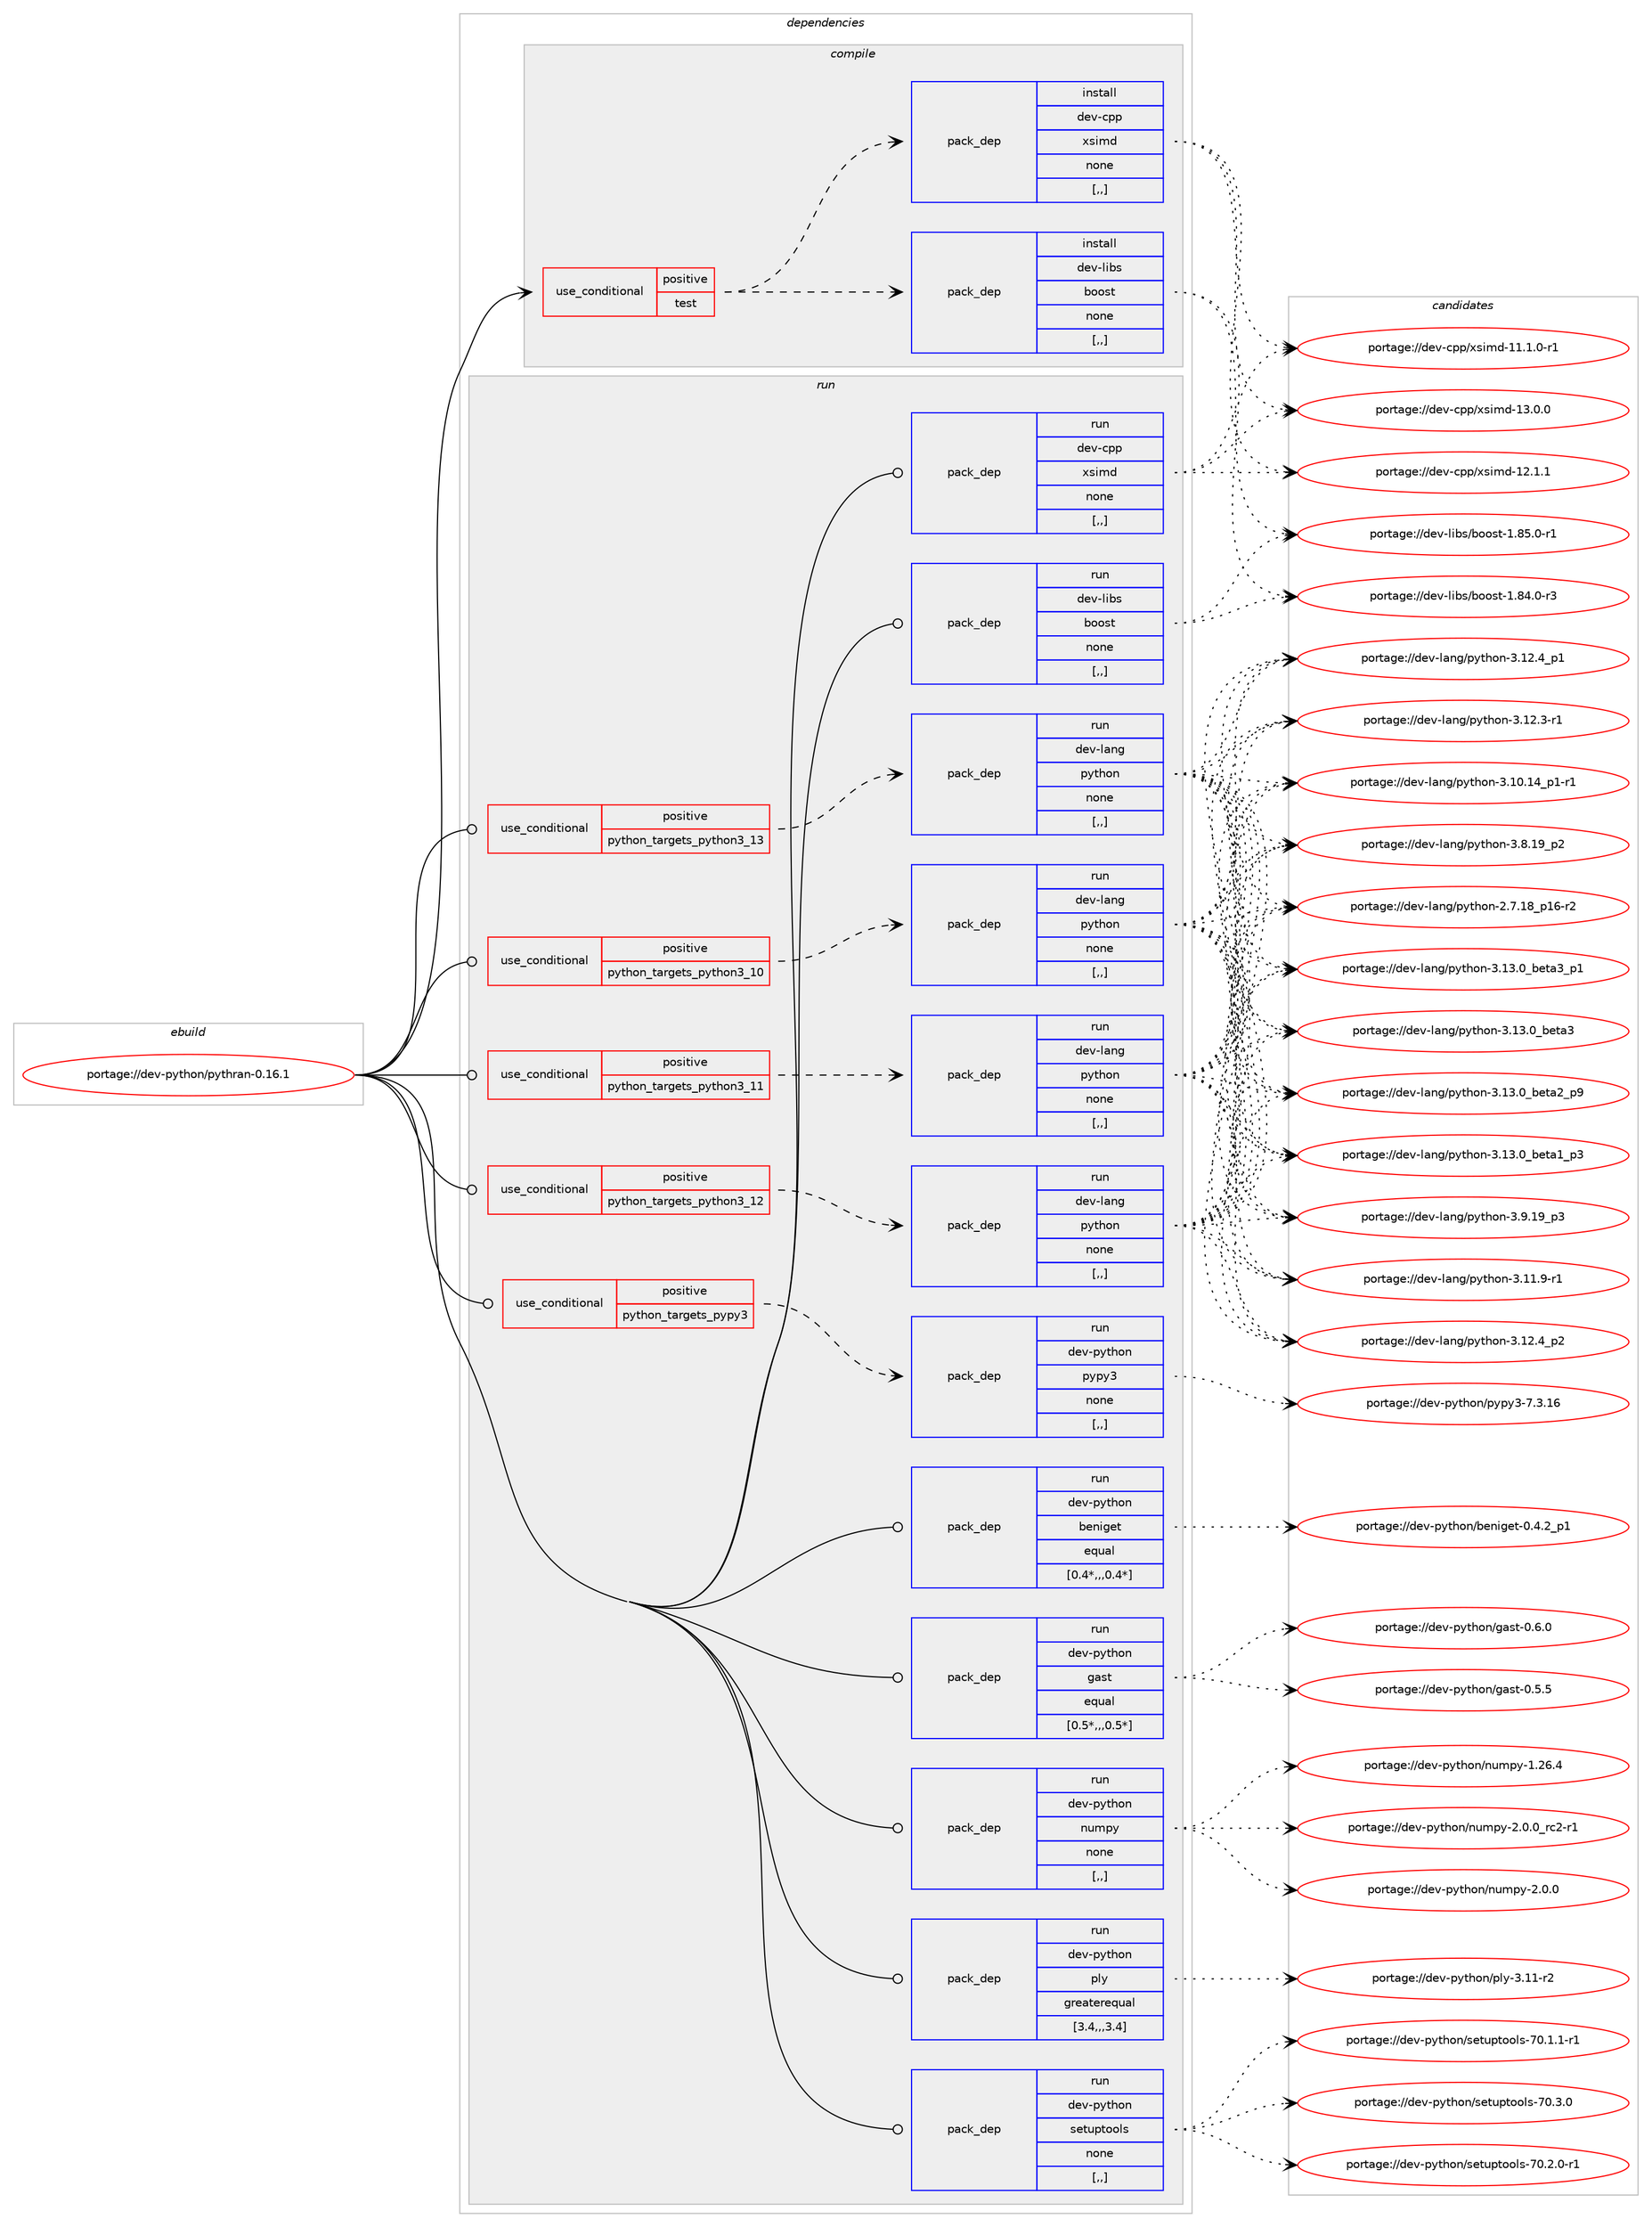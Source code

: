 digraph prolog {

# *************
# Graph options
# *************

newrank=true;
concentrate=true;
compound=true;
graph [rankdir=LR,fontname=Helvetica,fontsize=10,ranksep=1.5];#, ranksep=2.5, nodesep=0.2];
edge  [arrowhead=vee];
node  [fontname=Helvetica,fontsize=10];

# **********
# The ebuild
# **********

subgraph cluster_leftcol {
color=gray;
rank=same;
label=<<i>ebuild</i>>;
id [label="portage://dev-python/pythran-0.16.1", color=red, width=4, href="../dev-python/pythran-0.16.1.svg"];
}

# ****************
# The dependencies
# ****************

subgraph cluster_midcol {
color=gray;
label=<<i>dependencies</i>>;
subgraph cluster_compile {
fillcolor="#eeeeee";
style=filled;
label=<<i>compile</i>>;
subgraph cond38110 {
dependency159500 [label=<<TABLE BORDER="0" CELLBORDER="1" CELLSPACING="0" CELLPADDING="4"><TR><TD ROWSPAN="3" CELLPADDING="10">use_conditional</TD></TR><TR><TD>positive</TD></TR><TR><TD>test</TD></TR></TABLE>>, shape=none, color=red];
subgraph pack120131 {
dependency159501 [label=<<TABLE BORDER="0" CELLBORDER="1" CELLSPACING="0" CELLPADDING="4" WIDTH="220"><TR><TD ROWSPAN="6" CELLPADDING="30">pack_dep</TD></TR><TR><TD WIDTH="110">install</TD></TR><TR><TD>dev-libs</TD></TR><TR><TD>boost</TD></TR><TR><TD>none</TD></TR><TR><TD>[,,]</TD></TR></TABLE>>, shape=none, color=blue];
}
dependency159500:e -> dependency159501:w [weight=20,style="dashed",arrowhead="vee"];
subgraph pack120132 {
dependency159502 [label=<<TABLE BORDER="0" CELLBORDER="1" CELLSPACING="0" CELLPADDING="4" WIDTH="220"><TR><TD ROWSPAN="6" CELLPADDING="30">pack_dep</TD></TR><TR><TD WIDTH="110">install</TD></TR><TR><TD>dev-cpp</TD></TR><TR><TD>xsimd</TD></TR><TR><TD>none</TD></TR><TR><TD>[,,]</TD></TR></TABLE>>, shape=none, color=blue];
}
dependency159500:e -> dependency159502:w [weight=20,style="dashed",arrowhead="vee"];
}
id:e -> dependency159500:w [weight=20,style="solid",arrowhead="vee"];
}
subgraph cluster_compileandrun {
fillcolor="#eeeeee";
style=filled;
label=<<i>compile and run</i>>;
}
subgraph cluster_run {
fillcolor="#eeeeee";
style=filled;
label=<<i>run</i>>;
subgraph cond38111 {
dependency159503 [label=<<TABLE BORDER="0" CELLBORDER="1" CELLSPACING="0" CELLPADDING="4"><TR><TD ROWSPAN="3" CELLPADDING="10">use_conditional</TD></TR><TR><TD>positive</TD></TR><TR><TD>python_targets_pypy3</TD></TR></TABLE>>, shape=none, color=red];
subgraph pack120133 {
dependency159504 [label=<<TABLE BORDER="0" CELLBORDER="1" CELLSPACING="0" CELLPADDING="4" WIDTH="220"><TR><TD ROWSPAN="6" CELLPADDING="30">pack_dep</TD></TR><TR><TD WIDTH="110">run</TD></TR><TR><TD>dev-python</TD></TR><TR><TD>pypy3</TD></TR><TR><TD>none</TD></TR><TR><TD>[,,]</TD></TR></TABLE>>, shape=none, color=blue];
}
dependency159503:e -> dependency159504:w [weight=20,style="dashed",arrowhead="vee"];
}
id:e -> dependency159503:w [weight=20,style="solid",arrowhead="odot"];
subgraph cond38112 {
dependency159505 [label=<<TABLE BORDER="0" CELLBORDER="1" CELLSPACING="0" CELLPADDING="4"><TR><TD ROWSPAN="3" CELLPADDING="10">use_conditional</TD></TR><TR><TD>positive</TD></TR><TR><TD>python_targets_python3_10</TD></TR></TABLE>>, shape=none, color=red];
subgraph pack120134 {
dependency159506 [label=<<TABLE BORDER="0" CELLBORDER="1" CELLSPACING="0" CELLPADDING="4" WIDTH="220"><TR><TD ROWSPAN="6" CELLPADDING="30">pack_dep</TD></TR><TR><TD WIDTH="110">run</TD></TR><TR><TD>dev-lang</TD></TR><TR><TD>python</TD></TR><TR><TD>none</TD></TR><TR><TD>[,,]</TD></TR></TABLE>>, shape=none, color=blue];
}
dependency159505:e -> dependency159506:w [weight=20,style="dashed",arrowhead="vee"];
}
id:e -> dependency159505:w [weight=20,style="solid",arrowhead="odot"];
subgraph cond38113 {
dependency159507 [label=<<TABLE BORDER="0" CELLBORDER="1" CELLSPACING="0" CELLPADDING="4"><TR><TD ROWSPAN="3" CELLPADDING="10">use_conditional</TD></TR><TR><TD>positive</TD></TR><TR><TD>python_targets_python3_11</TD></TR></TABLE>>, shape=none, color=red];
subgraph pack120135 {
dependency159508 [label=<<TABLE BORDER="0" CELLBORDER="1" CELLSPACING="0" CELLPADDING="4" WIDTH="220"><TR><TD ROWSPAN="6" CELLPADDING="30">pack_dep</TD></TR><TR><TD WIDTH="110">run</TD></TR><TR><TD>dev-lang</TD></TR><TR><TD>python</TD></TR><TR><TD>none</TD></TR><TR><TD>[,,]</TD></TR></TABLE>>, shape=none, color=blue];
}
dependency159507:e -> dependency159508:w [weight=20,style="dashed",arrowhead="vee"];
}
id:e -> dependency159507:w [weight=20,style="solid",arrowhead="odot"];
subgraph cond38114 {
dependency159509 [label=<<TABLE BORDER="0" CELLBORDER="1" CELLSPACING="0" CELLPADDING="4"><TR><TD ROWSPAN="3" CELLPADDING="10">use_conditional</TD></TR><TR><TD>positive</TD></TR><TR><TD>python_targets_python3_12</TD></TR></TABLE>>, shape=none, color=red];
subgraph pack120136 {
dependency159510 [label=<<TABLE BORDER="0" CELLBORDER="1" CELLSPACING="0" CELLPADDING="4" WIDTH="220"><TR><TD ROWSPAN="6" CELLPADDING="30">pack_dep</TD></TR><TR><TD WIDTH="110">run</TD></TR><TR><TD>dev-lang</TD></TR><TR><TD>python</TD></TR><TR><TD>none</TD></TR><TR><TD>[,,]</TD></TR></TABLE>>, shape=none, color=blue];
}
dependency159509:e -> dependency159510:w [weight=20,style="dashed",arrowhead="vee"];
}
id:e -> dependency159509:w [weight=20,style="solid",arrowhead="odot"];
subgraph cond38115 {
dependency159511 [label=<<TABLE BORDER="0" CELLBORDER="1" CELLSPACING="0" CELLPADDING="4"><TR><TD ROWSPAN="3" CELLPADDING="10">use_conditional</TD></TR><TR><TD>positive</TD></TR><TR><TD>python_targets_python3_13</TD></TR></TABLE>>, shape=none, color=red];
subgraph pack120137 {
dependency159512 [label=<<TABLE BORDER="0" CELLBORDER="1" CELLSPACING="0" CELLPADDING="4" WIDTH="220"><TR><TD ROWSPAN="6" CELLPADDING="30">pack_dep</TD></TR><TR><TD WIDTH="110">run</TD></TR><TR><TD>dev-lang</TD></TR><TR><TD>python</TD></TR><TR><TD>none</TD></TR><TR><TD>[,,]</TD></TR></TABLE>>, shape=none, color=blue];
}
dependency159511:e -> dependency159512:w [weight=20,style="dashed",arrowhead="vee"];
}
id:e -> dependency159511:w [weight=20,style="solid",arrowhead="odot"];
subgraph pack120138 {
dependency159513 [label=<<TABLE BORDER="0" CELLBORDER="1" CELLSPACING="0" CELLPADDING="4" WIDTH="220"><TR><TD ROWSPAN="6" CELLPADDING="30">pack_dep</TD></TR><TR><TD WIDTH="110">run</TD></TR><TR><TD>dev-cpp</TD></TR><TR><TD>xsimd</TD></TR><TR><TD>none</TD></TR><TR><TD>[,,]</TD></TR></TABLE>>, shape=none, color=blue];
}
id:e -> dependency159513:w [weight=20,style="solid",arrowhead="odot"];
subgraph pack120139 {
dependency159514 [label=<<TABLE BORDER="0" CELLBORDER="1" CELLSPACING="0" CELLPADDING="4" WIDTH="220"><TR><TD ROWSPAN="6" CELLPADDING="30">pack_dep</TD></TR><TR><TD WIDTH="110">run</TD></TR><TR><TD>dev-libs</TD></TR><TR><TD>boost</TD></TR><TR><TD>none</TD></TR><TR><TD>[,,]</TD></TR></TABLE>>, shape=none, color=blue];
}
id:e -> dependency159514:w [weight=20,style="solid",arrowhead="odot"];
subgraph pack120140 {
dependency159515 [label=<<TABLE BORDER="0" CELLBORDER="1" CELLSPACING="0" CELLPADDING="4" WIDTH="220"><TR><TD ROWSPAN="6" CELLPADDING="30">pack_dep</TD></TR><TR><TD WIDTH="110">run</TD></TR><TR><TD>dev-python</TD></TR><TR><TD>beniget</TD></TR><TR><TD>equal</TD></TR><TR><TD>[0.4*,,,0.4*]</TD></TR></TABLE>>, shape=none, color=blue];
}
id:e -> dependency159515:w [weight=20,style="solid",arrowhead="odot"];
subgraph pack120141 {
dependency159516 [label=<<TABLE BORDER="0" CELLBORDER="1" CELLSPACING="0" CELLPADDING="4" WIDTH="220"><TR><TD ROWSPAN="6" CELLPADDING="30">pack_dep</TD></TR><TR><TD WIDTH="110">run</TD></TR><TR><TD>dev-python</TD></TR><TR><TD>gast</TD></TR><TR><TD>equal</TD></TR><TR><TD>[0.5*,,,0.5*]</TD></TR></TABLE>>, shape=none, color=blue];
}
id:e -> dependency159516:w [weight=20,style="solid",arrowhead="odot"];
subgraph pack120142 {
dependency159517 [label=<<TABLE BORDER="0" CELLBORDER="1" CELLSPACING="0" CELLPADDING="4" WIDTH="220"><TR><TD ROWSPAN="6" CELLPADDING="30">pack_dep</TD></TR><TR><TD WIDTH="110">run</TD></TR><TR><TD>dev-python</TD></TR><TR><TD>numpy</TD></TR><TR><TD>none</TD></TR><TR><TD>[,,]</TD></TR></TABLE>>, shape=none, color=blue];
}
id:e -> dependency159517:w [weight=20,style="solid",arrowhead="odot"];
subgraph pack120143 {
dependency159518 [label=<<TABLE BORDER="0" CELLBORDER="1" CELLSPACING="0" CELLPADDING="4" WIDTH="220"><TR><TD ROWSPAN="6" CELLPADDING="30">pack_dep</TD></TR><TR><TD WIDTH="110">run</TD></TR><TR><TD>dev-python</TD></TR><TR><TD>ply</TD></TR><TR><TD>greaterequal</TD></TR><TR><TD>[3.4,,,3.4]</TD></TR></TABLE>>, shape=none, color=blue];
}
id:e -> dependency159518:w [weight=20,style="solid",arrowhead="odot"];
subgraph pack120144 {
dependency159519 [label=<<TABLE BORDER="0" CELLBORDER="1" CELLSPACING="0" CELLPADDING="4" WIDTH="220"><TR><TD ROWSPAN="6" CELLPADDING="30">pack_dep</TD></TR><TR><TD WIDTH="110">run</TD></TR><TR><TD>dev-python</TD></TR><TR><TD>setuptools</TD></TR><TR><TD>none</TD></TR><TR><TD>[,,]</TD></TR></TABLE>>, shape=none, color=blue];
}
id:e -> dependency159519:w [weight=20,style="solid",arrowhead="odot"];
}
}

# **************
# The candidates
# **************

subgraph cluster_choices {
rank=same;
color=gray;
label=<<i>candidates</i>>;

subgraph choice120131 {
color=black;
nodesep=1;
choice10010111845108105981154798111111115116454946565346484511449 [label="portage://dev-libs/boost-1.85.0-r1", color=red, width=4,href="../dev-libs/boost-1.85.0-r1.svg"];
choice10010111845108105981154798111111115116454946565246484511451 [label="portage://dev-libs/boost-1.84.0-r3", color=red, width=4,href="../dev-libs/boost-1.84.0-r3.svg"];
dependency159501:e -> choice10010111845108105981154798111111115116454946565346484511449:w [style=dotted,weight="100"];
dependency159501:e -> choice10010111845108105981154798111111115116454946565246484511451:w [style=dotted,weight="100"];
}
subgraph choice120132 {
color=black;
nodesep=1;
choice10010111845991121124712011510510910045495146484648 [label="portage://dev-cpp/xsimd-13.0.0", color=red, width=4,href="../dev-cpp/xsimd-13.0.0.svg"];
choice10010111845991121124712011510510910045495046494649 [label="portage://dev-cpp/xsimd-12.1.1", color=red, width=4,href="../dev-cpp/xsimd-12.1.1.svg"];
choice100101118459911211247120115105109100454949464946484511449 [label="portage://dev-cpp/xsimd-11.1.0-r1", color=red, width=4,href="../dev-cpp/xsimd-11.1.0-r1.svg"];
dependency159502:e -> choice10010111845991121124712011510510910045495146484648:w [style=dotted,weight="100"];
dependency159502:e -> choice10010111845991121124712011510510910045495046494649:w [style=dotted,weight="100"];
dependency159502:e -> choice100101118459911211247120115105109100454949464946484511449:w [style=dotted,weight="100"];
}
subgraph choice120133 {
color=black;
nodesep=1;
choice10010111845112121116104111110471121211121215145554651464954 [label="portage://dev-python/pypy3-7.3.16", color=red, width=4,href="../dev-python/pypy3-7.3.16.svg"];
dependency159504:e -> choice10010111845112121116104111110471121211121215145554651464954:w [style=dotted,weight="100"];
}
subgraph choice120134 {
color=black;
nodesep=1;
choice10010111845108971101034711212111610411111045514649514648959810111697519511249 [label="portage://dev-lang/python-3.13.0_beta3_p1", color=red, width=4,href="../dev-lang/python-3.13.0_beta3_p1.svg"];
choice1001011184510897110103471121211161041111104551464951464895981011169751 [label="portage://dev-lang/python-3.13.0_beta3", color=red, width=4,href="../dev-lang/python-3.13.0_beta3.svg"];
choice10010111845108971101034711212111610411111045514649514648959810111697509511257 [label="portage://dev-lang/python-3.13.0_beta2_p9", color=red, width=4,href="../dev-lang/python-3.13.0_beta2_p9.svg"];
choice10010111845108971101034711212111610411111045514649514648959810111697499511251 [label="portage://dev-lang/python-3.13.0_beta1_p3", color=red, width=4,href="../dev-lang/python-3.13.0_beta1_p3.svg"];
choice100101118451089711010347112121116104111110455146495046529511250 [label="portage://dev-lang/python-3.12.4_p2", color=red, width=4,href="../dev-lang/python-3.12.4_p2.svg"];
choice100101118451089711010347112121116104111110455146495046529511249 [label="portage://dev-lang/python-3.12.4_p1", color=red, width=4,href="../dev-lang/python-3.12.4_p1.svg"];
choice100101118451089711010347112121116104111110455146495046514511449 [label="portage://dev-lang/python-3.12.3-r1", color=red, width=4,href="../dev-lang/python-3.12.3-r1.svg"];
choice100101118451089711010347112121116104111110455146494946574511449 [label="portage://dev-lang/python-3.11.9-r1", color=red, width=4,href="../dev-lang/python-3.11.9-r1.svg"];
choice100101118451089711010347112121116104111110455146494846495295112494511449 [label="portage://dev-lang/python-3.10.14_p1-r1", color=red, width=4,href="../dev-lang/python-3.10.14_p1-r1.svg"];
choice100101118451089711010347112121116104111110455146574649579511251 [label="portage://dev-lang/python-3.9.19_p3", color=red, width=4,href="../dev-lang/python-3.9.19_p3.svg"];
choice100101118451089711010347112121116104111110455146564649579511250 [label="portage://dev-lang/python-3.8.19_p2", color=red, width=4,href="../dev-lang/python-3.8.19_p2.svg"];
choice100101118451089711010347112121116104111110455046554649569511249544511450 [label="portage://dev-lang/python-2.7.18_p16-r2", color=red, width=4,href="../dev-lang/python-2.7.18_p16-r2.svg"];
dependency159506:e -> choice10010111845108971101034711212111610411111045514649514648959810111697519511249:w [style=dotted,weight="100"];
dependency159506:e -> choice1001011184510897110103471121211161041111104551464951464895981011169751:w [style=dotted,weight="100"];
dependency159506:e -> choice10010111845108971101034711212111610411111045514649514648959810111697509511257:w [style=dotted,weight="100"];
dependency159506:e -> choice10010111845108971101034711212111610411111045514649514648959810111697499511251:w [style=dotted,weight="100"];
dependency159506:e -> choice100101118451089711010347112121116104111110455146495046529511250:w [style=dotted,weight="100"];
dependency159506:e -> choice100101118451089711010347112121116104111110455146495046529511249:w [style=dotted,weight="100"];
dependency159506:e -> choice100101118451089711010347112121116104111110455146495046514511449:w [style=dotted,weight="100"];
dependency159506:e -> choice100101118451089711010347112121116104111110455146494946574511449:w [style=dotted,weight="100"];
dependency159506:e -> choice100101118451089711010347112121116104111110455146494846495295112494511449:w [style=dotted,weight="100"];
dependency159506:e -> choice100101118451089711010347112121116104111110455146574649579511251:w [style=dotted,weight="100"];
dependency159506:e -> choice100101118451089711010347112121116104111110455146564649579511250:w [style=dotted,weight="100"];
dependency159506:e -> choice100101118451089711010347112121116104111110455046554649569511249544511450:w [style=dotted,weight="100"];
}
subgraph choice120135 {
color=black;
nodesep=1;
choice10010111845108971101034711212111610411111045514649514648959810111697519511249 [label="portage://dev-lang/python-3.13.0_beta3_p1", color=red, width=4,href="../dev-lang/python-3.13.0_beta3_p1.svg"];
choice1001011184510897110103471121211161041111104551464951464895981011169751 [label="portage://dev-lang/python-3.13.0_beta3", color=red, width=4,href="../dev-lang/python-3.13.0_beta3.svg"];
choice10010111845108971101034711212111610411111045514649514648959810111697509511257 [label="portage://dev-lang/python-3.13.0_beta2_p9", color=red, width=4,href="../dev-lang/python-3.13.0_beta2_p9.svg"];
choice10010111845108971101034711212111610411111045514649514648959810111697499511251 [label="portage://dev-lang/python-3.13.0_beta1_p3", color=red, width=4,href="../dev-lang/python-3.13.0_beta1_p3.svg"];
choice100101118451089711010347112121116104111110455146495046529511250 [label="portage://dev-lang/python-3.12.4_p2", color=red, width=4,href="../dev-lang/python-3.12.4_p2.svg"];
choice100101118451089711010347112121116104111110455146495046529511249 [label="portage://dev-lang/python-3.12.4_p1", color=red, width=4,href="../dev-lang/python-3.12.4_p1.svg"];
choice100101118451089711010347112121116104111110455146495046514511449 [label="portage://dev-lang/python-3.12.3-r1", color=red, width=4,href="../dev-lang/python-3.12.3-r1.svg"];
choice100101118451089711010347112121116104111110455146494946574511449 [label="portage://dev-lang/python-3.11.9-r1", color=red, width=4,href="../dev-lang/python-3.11.9-r1.svg"];
choice100101118451089711010347112121116104111110455146494846495295112494511449 [label="portage://dev-lang/python-3.10.14_p1-r1", color=red, width=4,href="../dev-lang/python-3.10.14_p1-r1.svg"];
choice100101118451089711010347112121116104111110455146574649579511251 [label="portage://dev-lang/python-3.9.19_p3", color=red, width=4,href="../dev-lang/python-3.9.19_p3.svg"];
choice100101118451089711010347112121116104111110455146564649579511250 [label="portage://dev-lang/python-3.8.19_p2", color=red, width=4,href="../dev-lang/python-3.8.19_p2.svg"];
choice100101118451089711010347112121116104111110455046554649569511249544511450 [label="portage://dev-lang/python-2.7.18_p16-r2", color=red, width=4,href="../dev-lang/python-2.7.18_p16-r2.svg"];
dependency159508:e -> choice10010111845108971101034711212111610411111045514649514648959810111697519511249:w [style=dotted,weight="100"];
dependency159508:e -> choice1001011184510897110103471121211161041111104551464951464895981011169751:w [style=dotted,weight="100"];
dependency159508:e -> choice10010111845108971101034711212111610411111045514649514648959810111697509511257:w [style=dotted,weight="100"];
dependency159508:e -> choice10010111845108971101034711212111610411111045514649514648959810111697499511251:w [style=dotted,weight="100"];
dependency159508:e -> choice100101118451089711010347112121116104111110455146495046529511250:w [style=dotted,weight="100"];
dependency159508:e -> choice100101118451089711010347112121116104111110455146495046529511249:w [style=dotted,weight="100"];
dependency159508:e -> choice100101118451089711010347112121116104111110455146495046514511449:w [style=dotted,weight="100"];
dependency159508:e -> choice100101118451089711010347112121116104111110455146494946574511449:w [style=dotted,weight="100"];
dependency159508:e -> choice100101118451089711010347112121116104111110455146494846495295112494511449:w [style=dotted,weight="100"];
dependency159508:e -> choice100101118451089711010347112121116104111110455146574649579511251:w [style=dotted,weight="100"];
dependency159508:e -> choice100101118451089711010347112121116104111110455146564649579511250:w [style=dotted,weight="100"];
dependency159508:e -> choice100101118451089711010347112121116104111110455046554649569511249544511450:w [style=dotted,weight="100"];
}
subgraph choice120136 {
color=black;
nodesep=1;
choice10010111845108971101034711212111610411111045514649514648959810111697519511249 [label="portage://dev-lang/python-3.13.0_beta3_p1", color=red, width=4,href="../dev-lang/python-3.13.0_beta3_p1.svg"];
choice1001011184510897110103471121211161041111104551464951464895981011169751 [label="portage://dev-lang/python-3.13.0_beta3", color=red, width=4,href="../dev-lang/python-3.13.0_beta3.svg"];
choice10010111845108971101034711212111610411111045514649514648959810111697509511257 [label="portage://dev-lang/python-3.13.0_beta2_p9", color=red, width=4,href="../dev-lang/python-3.13.0_beta2_p9.svg"];
choice10010111845108971101034711212111610411111045514649514648959810111697499511251 [label="portage://dev-lang/python-3.13.0_beta1_p3", color=red, width=4,href="../dev-lang/python-3.13.0_beta1_p3.svg"];
choice100101118451089711010347112121116104111110455146495046529511250 [label="portage://dev-lang/python-3.12.4_p2", color=red, width=4,href="../dev-lang/python-3.12.4_p2.svg"];
choice100101118451089711010347112121116104111110455146495046529511249 [label="portage://dev-lang/python-3.12.4_p1", color=red, width=4,href="../dev-lang/python-3.12.4_p1.svg"];
choice100101118451089711010347112121116104111110455146495046514511449 [label="portage://dev-lang/python-3.12.3-r1", color=red, width=4,href="../dev-lang/python-3.12.3-r1.svg"];
choice100101118451089711010347112121116104111110455146494946574511449 [label="portage://dev-lang/python-3.11.9-r1", color=red, width=4,href="../dev-lang/python-3.11.9-r1.svg"];
choice100101118451089711010347112121116104111110455146494846495295112494511449 [label="portage://dev-lang/python-3.10.14_p1-r1", color=red, width=4,href="../dev-lang/python-3.10.14_p1-r1.svg"];
choice100101118451089711010347112121116104111110455146574649579511251 [label="portage://dev-lang/python-3.9.19_p3", color=red, width=4,href="../dev-lang/python-3.9.19_p3.svg"];
choice100101118451089711010347112121116104111110455146564649579511250 [label="portage://dev-lang/python-3.8.19_p2", color=red, width=4,href="../dev-lang/python-3.8.19_p2.svg"];
choice100101118451089711010347112121116104111110455046554649569511249544511450 [label="portage://dev-lang/python-2.7.18_p16-r2", color=red, width=4,href="../dev-lang/python-2.7.18_p16-r2.svg"];
dependency159510:e -> choice10010111845108971101034711212111610411111045514649514648959810111697519511249:w [style=dotted,weight="100"];
dependency159510:e -> choice1001011184510897110103471121211161041111104551464951464895981011169751:w [style=dotted,weight="100"];
dependency159510:e -> choice10010111845108971101034711212111610411111045514649514648959810111697509511257:w [style=dotted,weight="100"];
dependency159510:e -> choice10010111845108971101034711212111610411111045514649514648959810111697499511251:w [style=dotted,weight="100"];
dependency159510:e -> choice100101118451089711010347112121116104111110455146495046529511250:w [style=dotted,weight="100"];
dependency159510:e -> choice100101118451089711010347112121116104111110455146495046529511249:w [style=dotted,weight="100"];
dependency159510:e -> choice100101118451089711010347112121116104111110455146495046514511449:w [style=dotted,weight="100"];
dependency159510:e -> choice100101118451089711010347112121116104111110455146494946574511449:w [style=dotted,weight="100"];
dependency159510:e -> choice100101118451089711010347112121116104111110455146494846495295112494511449:w [style=dotted,weight="100"];
dependency159510:e -> choice100101118451089711010347112121116104111110455146574649579511251:w [style=dotted,weight="100"];
dependency159510:e -> choice100101118451089711010347112121116104111110455146564649579511250:w [style=dotted,weight="100"];
dependency159510:e -> choice100101118451089711010347112121116104111110455046554649569511249544511450:w [style=dotted,weight="100"];
}
subgraph choice120137 {
color=black;
nodesep=1;
choice10010111845108971101034711212111610411111045514649514648959810111697519511249 [label="portage://dev-lang/python-3.13.0_beta3_p1", color=red, width=4,href="../dev-lang/python-3.13.0_beta3_p1.svg"];
choice1001011184510897110103471121211161041111104551464951464895981011169751 [label="portage://dev-lang/python-3.13.0_beta3", color=red, width=4,href="../dev-lang/python-3.13.0_beta3.svg"];
choice10010111845108971101034711212111610411111045514649514648959810111697509511257 [label="portage://dev-lang/python-3.13.0_beta2_p9", color=red, width=4,href="../dev-lang/python-3.13.0_beta2_p9.svg"];
choice10010111845108971101034711212111610411111045514649514648959810111697499511251 [label="portage://dev-lang/python-3.13.0_beta1_p3", color=red, width=4,href="../dev-lang/python-3.13.0_beta1_p3.svg"];
choice100101118451089711010347112121116104111110455146495046529511250 [label="portage://dev-lang/python-3.12.4_p2", color=red, width=4,href="../dev-lang/python-3.12.4_p2.svg"];
choice100101118451089711010347112121116104111110455146495046529511249 [label="portage://dev-lang/python-3.12.4_p1", color=red, width=4,href="../dev-lang/python-3.12.4_p1.svg"];
choice100101118451089711010347112121116104111110455146495046514511449 [label="portage://dev-lang/python-3.12.3-r1", color=red, width=4,href="../dev-lang/python-3.12.3-r1.svg"];
choice100101118451089711010347112121116104111110455146494946574511449 [label="portage://dev-lang/python-3.11.9-r1", color=red, width=4,href="../dev-lang/python-3.11.9-r1.svg"];
choice100101118451089711010347112121116104111110455146494846495295112494511449 [label="portage://dev-lang/python-3.10.14_p1-r1", color=red, width=4,href="../dev-lang/python-3.10.14_p1-r1.svg"];
choice100101118451089711010347112121116104111110455146574649579511251 [label="portage://dev-lang/python-3.9.19_p3", color=red, width=4,href="../dev-lang/python-3.9.19_p3.svg"];
choice100101118451089711010347112121116104111110455146564649579511250 [label="portage://dev-lang/python-3.8.19_p2", color=red, width=4,href="../dev-lang/python-3.8.19_p2.svg"];
choice100101118451089711010347112121116104111110455046554649569511249544511450 [label="portage://dev-lang/python-2.7.18_p16-r2", color=red, width=4,href="../dev-lang/python-2.7.18_p16-r2.svg"];
dependency159512:e -> choice10010111845108971101034711212111610411111045514649514648959810111697519511249:w [style=dotted,weight="100"];
dependency159512:e -> choice1001011184510897110103471121211161041111104551464951464895981011169751:w [style=dotted,weight="100"];
dependency159512:e -> choice10010111845108971101034711212111610411111045514649514648959810111697509511257:w [style=dotted,weight="100"];
dependency159512:e -> choice10010111845108971101034711212111610411111045514649514648959810111697499511251:w [style=dotted,weight="100"];
dependency159512:e -> choice100101118451089711010347112121116104111110455146495046529511250:w [style=dotted,weight="100"];
dependency159512:e -> choice100101118451089711010347112121116104111110455146495046529511249:w [style=dotted,weight="100"];
dependency159512:e -> choice100101118451089711010347112121116104111110455146495046514511449:w [style=dotted,weight="100"];
dependency159512:e -> choice100101118451089711010347112121116104111110455146494946574511449:w [style=dotted,weight="100"];
dependency159512:e -> choice100101118451089711010347112121116104111110455146494846495295112494511449:w [style=dotted,weight="100"];
dependency159512:e -> choice100101118451089711010347112121116104111110455146574649579511251:w [style=dotted,weight="100"];
dependency159512:e -> choice100101118451089711010347112121116104111110455146564649579511250:w [style=dotted,weight="100"];
dependency159512:e -> choice100101118451089711010347112121116104111110455046554649569511249544511450:w [style=dotted,weight="100"];
}
subgraph choice120138 {
color=black;
nodesep=1;
choice10010111845991121124712011510510910045495146484648 [label="portage://dev-cpp/xsimd-13.0.0", color=red, width=4,href="../dev-cpp/xsimd-13.0.0.svg"];
choice10010111845991121124712011510510910045495046494649 [label="portage://dev-cpp/xsimd-12.1.1", color=red, width=4,href="../dev-cpp/xsimd-12.1.1.svg"];
choice100101118459911211247120115105109100454949464946484511449 [label="portage://dev-cpp/xsimd-11.1.0-r1", color=red, width=4,href="../dev-cpp/xsimd-11.1.0-r1.svg"];
dependency159513:e -> choice10010111845991121124712011510510910045495146484648:w [style=dotted,weight="100"];
dependency159513:e -> choice10010111845991121124712011510510910045495046494649:w [style=dotted,weight="100"];
dependency159513:e -> choice100101118459911211247120115105109100454949464946484511449:w [style=dotted,weight="100"];
}
subgraph choice120139 {
color=black;
nodesep=1;
choice10010111845108105981154798111111115116454946565346484511449 [label="portage://dev-libs/boost-1.85.0-r1", color=red, width=4,href="../dev-libs/boost-1.85.0-r1.svg"];
choice10010111845108105981154798111111115116454946565246484511451 [label="portage://dev-libs/boost-1.84.0-r3", color=red, width=4,href="../dev-libs/boost-1.84.0-r3.svg"];
dependency159514:e -> choice10010111845108105981154798111111115116454946565346484511449:w [style=dotted,weight="100"];
dependency159514:e -> choice10010111845108105981154798111111115116454946565246484511451:w [style=dotted,weight="100"];
}
subgraph choice120140 {
color=black;
nodesep=1;
choice1001011184511212111610411111047981011101051031011164548465246509511249 [label="portage://dev-python/beniget-0.4.2_p1", color=red, width=4,href="../dev-python/beniget-0.4.2_p1.svg"];
dependency159515:e -> choice1001011184511212111610411111047981011101051031011164548465246509511249:w [style=dotted,weight="100"];
}
subgraph choice120141 {
color=black;
nodesep=1;
choice100101118451121211161041111104710397115116454846544648 [label="portage://dev-python/gast-0.6.0", color=red, width=4,href="../dev-python/gast-0.6.0.svg"];
choice100101118451121211161041111104710397115116454846534653 [label="portage://dev-python/gast-0.5.5", color=red, width=4,href="../dev-python/gast-0.5.5.svg"];
dependency159516:e -> choice100101118451121211161041111104710397115116454846544648:w [style=dotted,weight="100"];
dependency159516:e -> choice100101118451121211161041111104710397115116454846534653:w [style=dotted,weight="100"];
}
subgraph choice120142 {
color=black;
nodesep=1;
choice10010111845112121116104111110471101171091121214550464846489511499504511449 [label="portage://dev-python/numpy-2.0.0_rc2-r1", color=red, width=4,href="../dev-python/numpy-2.0.0_rc2-r1.svg"];
choice1001011184511212111610411111047110117109112121455046484648 [label="portage://dev-python/numpy-2.0.0", color=red, width=4,href="../dev-python/numpy-2.0.0.svg"];
choice100101118451121211161041111104711011710911212145494650544652 [label="portage://dev-python/numpy-1.26.4", color=red, width=4,href="../dev-python/numpy-1.26.4.svg"];
dependency159517:e -> choice10010111845112121116104111110471101171091121214550464846489511499504511449:w [style=dotted,weight="100"];
dependency159517:e -> choice1001011184511212111610411111047110117109112121455046484648:w [style=dotted,weight="100"];
dependency159517:e -> choice100101118451121211161041111104711011710911212145494650544652:w [style=dotted,weight="100"];
}
subgraph choice120143 {
color=black;
nodesep=1;
choice100101118451121211161041111104711210812145514649494511450 [label="portage://dev-python/ply-3.11-r2", color=red, width=4,href="../dev-python/ply-3.11-r2.svg"];
dependency159518:e -> choice100101118451121211161041111104711210812145514649494511450:w [style=dotted,weight="100"];
}
subgraph choice120144 {
color=black;
nodesep=1;
choice100101118451121211161041111104711510111611711211611111110811545554846514648 [label="portage://dev-python/setuptools-70.3.0", color=red, width=4,href="../dev-python/setuptools-70.3.0.svg"];
choice1001011184511212111610411111047115101116117112116111111108115455548465046484511449 [label="portage://dev-python/setuptools-70.2.0-r1", color=red, width=4,href="../dev-python/setuptools-70.2.0-r1.svg"];
choice1001011184511212111610411111047115101116117112116111111108115455548464946494511449 [label="portage://dev-python/setuptools-70.1.1-r1", color=red, width=4,href="../dev-python/setuptools-70.1.1-r1.svg"];
dependency159519:e -> choice100101118451121211161041111104711510111611711211611111110811545554846514648:w [style=dotted,weight="100"];
dependency159519:e -> choice1001011184511212111610411111047115101116117112116111111108115455548465046484511449:w [style=dotted,weight="100"];
dependency159519:e -> choice1001011184511212111610411111047115101116117112116111111108115455548464946494511449:w [style=dotted,weight="100"];
}
}

}
